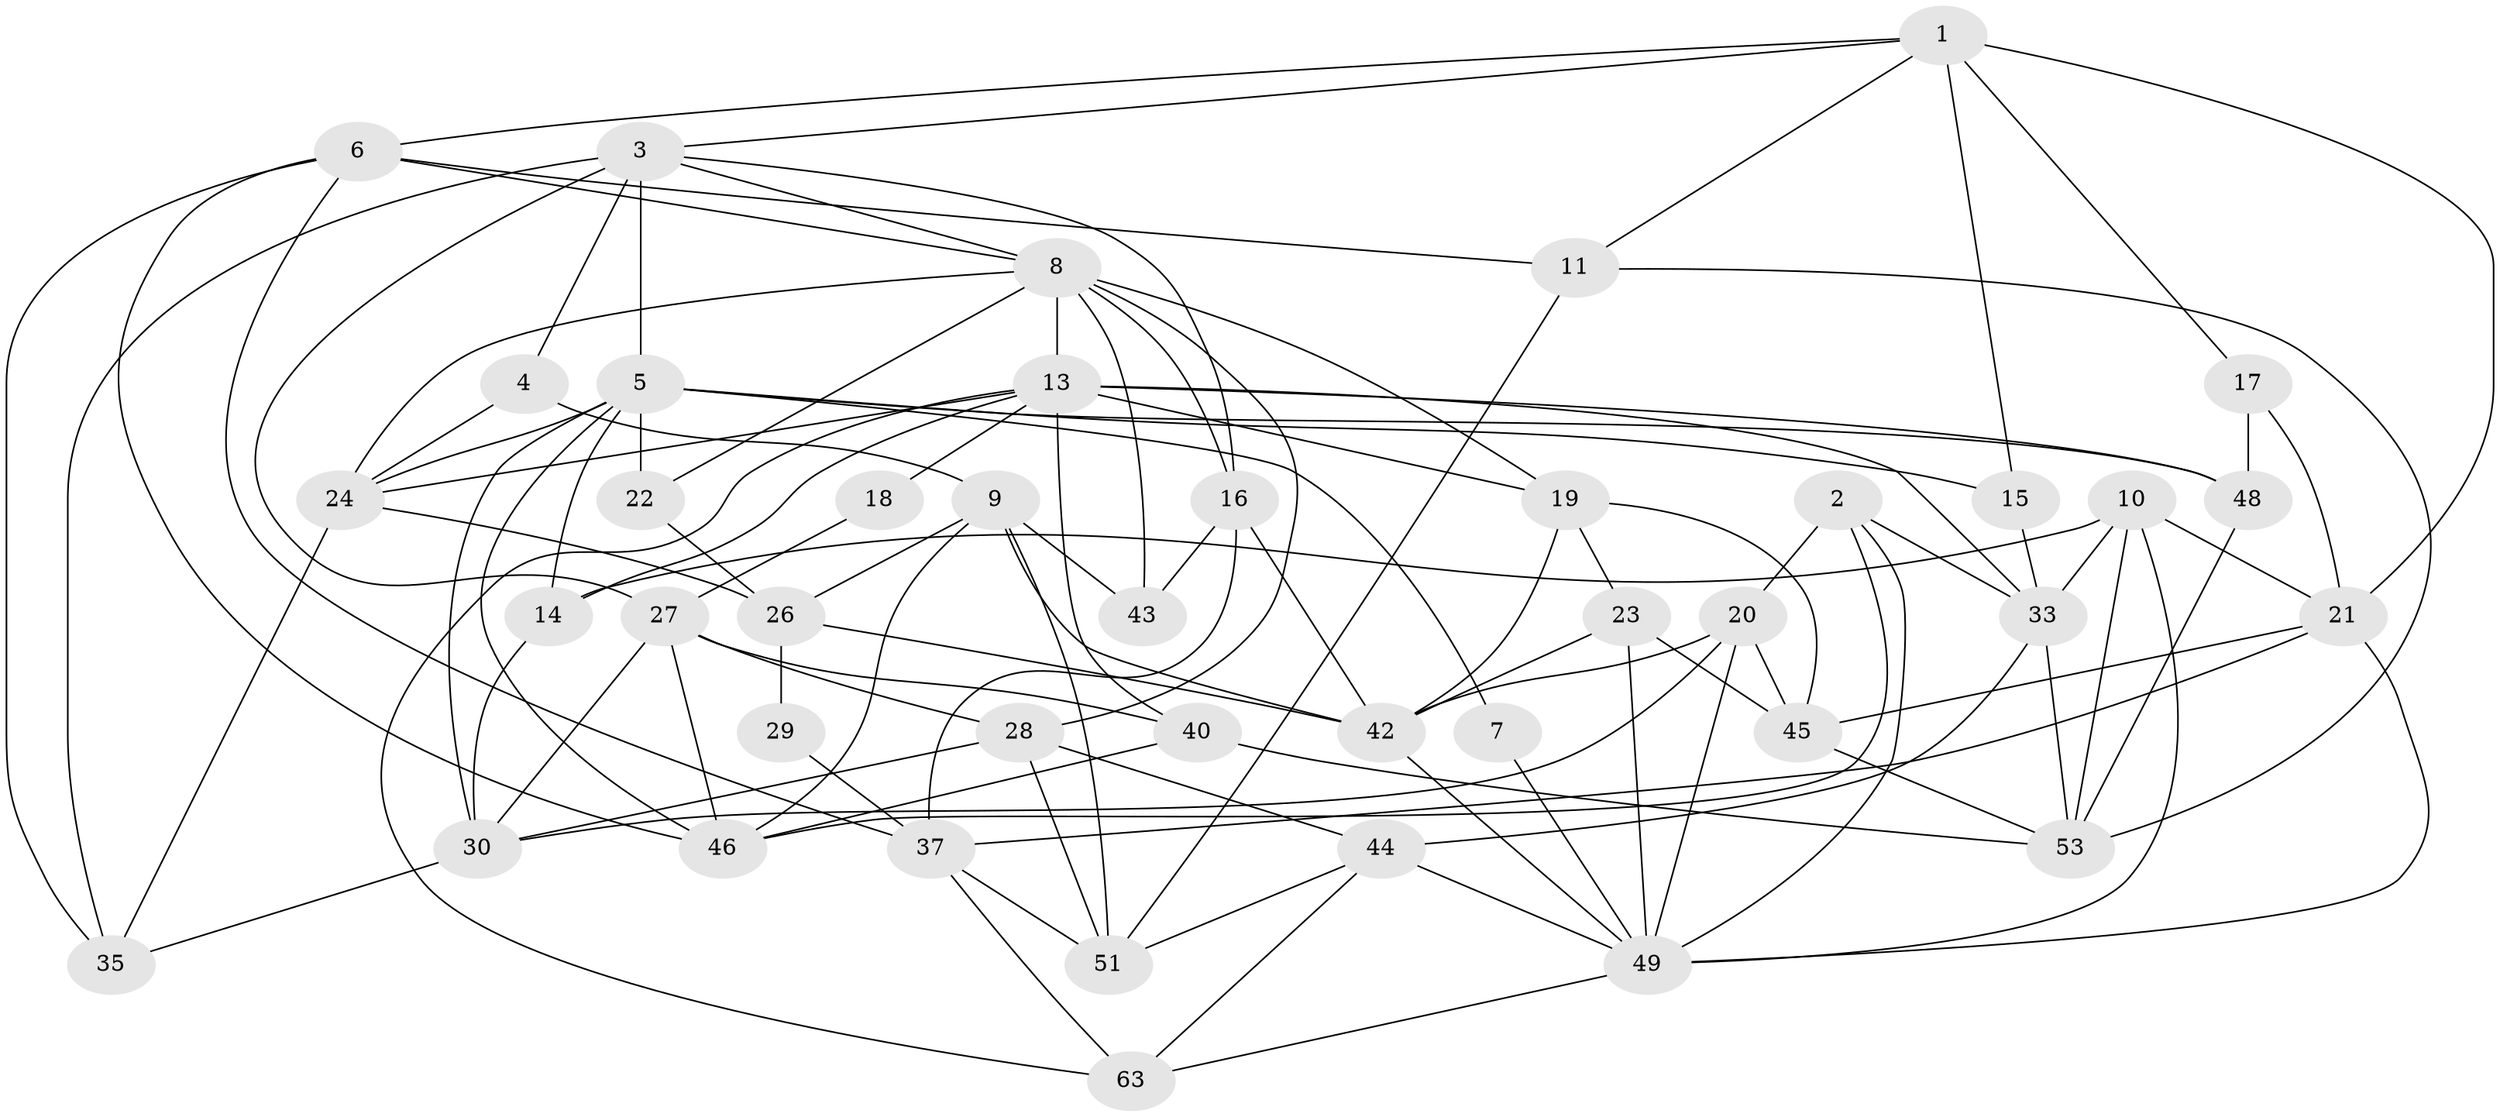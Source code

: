 // original degree distribution, {4: 0.3611111111111111, 5: 0.20833333333333334, 3: 0.20833333333333334, 7: 0.027777777777777776, 2: 0.125, 6: 0.05555555555555555, 8: 0.013888888888888888}
// Generated by graph-tools (version 1.1) at 2025/41/03/06/25 10:41:54]
// undirected, 42 vertices, 107 edges
graph export_dot {
graph [start="1"]
  node [color=gray90,style=filled];
  1 [super="+65"];
  2 [super="+38"];
  3 [super="+72"];
  4;
  5 [super="+25"];
  6 [super="+68"];
  7;
  8 [super="+41"];
  9 [super="+70"];
  10 [super="+47"];
  11 [super="+12"];
  13 [super="+36"];
  14 [super="+39"];
  15;
  16 [super="+64"];
  17 [super="+50"];
  18;
  19 [super="+66"];
  20 [super="+57"];
  21 [super="+69"];
  22 [super="+71"];
  23;
  24 [super="+32"];
  26;
  27 [super="+31"];
  28 [super="+59"];
  29;
  30 [super="+56"];
  33 [super="+34"];
  35;
  37 [super="+58"];
  40;
  42 [super="+62"];
  43;
  44 [super="+52"];
  45 [super="+54"];
  46 [super="+67"];
  48 [super="+55"];
  49 [super="+60"];
  51;
  53 [super="+61"];
  63;
  1 -- 15;
  1 -- 17;
  1 -- 11;
  1 -- 21;
  1 -- 6;
  1 -- 3;
  2 -- 33;
  2 -- 49;
  2 -- 20;
  2 -- 46;
  3 -- 4;
  3 -- 16;
  3 -- 27;
  3 -- 8;
  3 -- 5;
  3 -- 35;
  4 -- 9;
  4 -- 24;
  5 -- 14;
  5 -- 15;
  5 -- 48;
  5 -- 7;
  5 -- 24;
  5 -- 46;
  5 -- 22;
  5 -- 30;
  6 -- 35;
  6 -- 37;
  6 -- 8;
  6 -- 46;
  6 -- 11;
  7 -- 49;
  8 -- 22;
  8 -- 43;
  8 -- 19 [weight=2];
  8 -- 24;
  8 -- 28;
  8 -- 13 [weight=2];
  8 -- 16;
  9 -- 43;
  9 -- 46;
  9 -- 26;
  9 -- 51;
  9 -- 42;
  10 -- 49;
  10 -- 14;
  10 -- 33;
  10 -- 53;
  10 -- 21;
  11 -- 51;
  11 -- 53;
  13 -- 63;
  13 -- 14;
  13 -- 18;
  13 -- 40;
  13 -- 24;
  13 -- 19;
  13 -- 48;
  13 -- 33;
  14 -- 30;
  15 -- 33;
  16 -- 42 [weight=2];
  16 -- 37;
  16 -- 43;
  17 -- 48;
  17 -- 21;
  18 -- 27;
  19 -- 23;
  19 -- 42;
  19 -- 45;
  20 -- 42;
  20 -- 30;
  20 -- 45;
  20 -- 49;
  21 -- 45;
  21 -- 49;
  21 -- 37;
  22 -- 26;
  23 -- 45;
  23 -- 42;
  23 -- 49;
  24 -- 26;
  24 -- 35;
  26 -- 29;
  26 -- 42;
  27 -- 30;
  27 -- 40;
  27 -- 28 [weight=2];
  27 -- 46;
  28 -- 51;
  28 -- 44;
  28 -- 30;
  29 -- 37 [weight=2];
  30 -- 35;
  33 -- 53 [weight=2];
  33 -- 44;
  37 -- 63;
  37 -- 51;
  40 -- 53;
  40 -- 46;
  42 -- 49;
  44 -- 51;
  44 -- 63;
  44 -- 49;
  45 -- 53;
  48 -- 53;
  49 -- 63;
}
